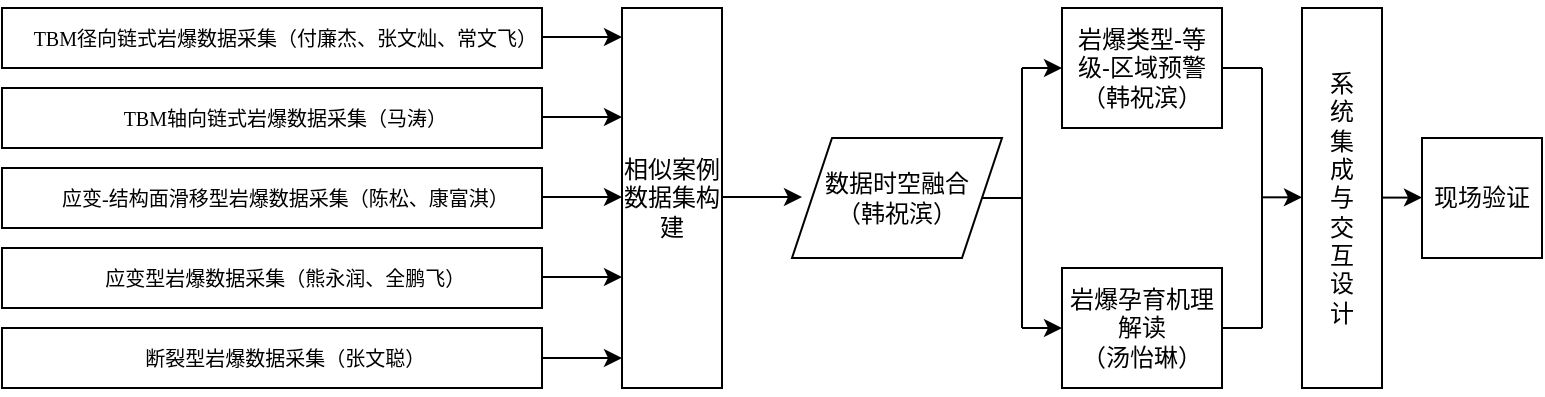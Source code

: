 <mxfile version="28.1.2">
  <diagram name="第 1 页" id="AsR8_wi1bpKjrC80z_sh">
    <mxGraphModel dx="390" dy="268" grid="1" gridSize="10" guides="1" tooltips="1" connect="1" arrows="1" fold="1" page="1" pageScale="1" pageWidth="827" pageHeight="1169" math="0" shadow="0">
      <root>
        <mxCell id="0" />
        <mxCell id="1" parent="0" />
        <mxCell id="B0jpazfzFXSb2_P1Gp61-1" value="相似案例数据集构建" style="rounded=0;whiteSpace=wrap;html=1;" parent="1" vertex="1">
          <mxGeometry x="320" y="240" width="50" height="190" as="geometry" />
        </mxCell>
        <mxCell id="B0jpazfzFXSb2_P1Gp61-2" value="&lt;p style=&quot;margin: 0pt 0pt 0.0pt; text-indent: 10pt; text-align: justify; line-height: 28pt; font-family: &amp;quot;Times New Roman&amp;quot;;&quot; class=&quot;MsoNormal&quot;&gt;&lt;font style=&quot;font-size: 10px;&quot;&gt;&lt;font&gt;&lt;font&gt;&lt;span style=&quot;font-family: 仿宋_GB2312;&quot;&gt;&lt;font face=&quot;Times New Roman&quot;&gt;TBM&lt;/font&gt;&lt;font face=&quot;仿宋_GB2312&quot;&gt;径向链式&lt;/font&gt;&lt;/span&gt;&lt;/font&gt;&lt;span style=&quot;text-indent: 10pt; font-family: 仿宋_GB2312;&quot;&gt;&lt;font face=&quot;仿宋_GB2312&quot;&gt;岩爆&lt;/font&gt;&lt;/span&gt;&lt;span style=&quot;text-indent: 10pt; font-family: 仿宋_GB2312;&quot;&gt;&lt;font face=&quot;仿宋_GB2312&quot;&gt;数据采集（&lt;/font&gt;&lt;/span&gt;&lt;/font&gt;&lt;span style=&quot;font-family: 仿宋_GB2312; text-indent: 10pt;&quot;&gt;付廉杰、张文灿、常文飞）&lt;/span&gt;&lt;/font&gt;&lt;/p&gt;" style="rounded=0;whiteSpace=wrap;html=1;" parent="1" vertex="1">
          <mxGeometry x="10" y="240" width="270" height="30" as="geometry" />
        </mxCell>
        <mxCell id="B0jpazfzFXSb2_P1Gp61-3" value="&lt;p style=&quot;margin: 0pt 0pt 0.0pt; text-indent: 10pt; text-align: justify; line-height: 28pt; font-family: &amp;quot;Times New Roman&amp;quot;;&quot; class=&quot;MsoNormal&quot;&gt;&lt;font style=&quot;font-size: 10px;&quot;&gt;&lt;font&gt;&lt;font&gt;&lt;span style=&quot;font-family: 仿宋_GB2312;&quot;&gt;&lt;font face=&quot;Times New Roman&quot;&gt;TBM轴&lt;/font&gt;&lt;font face=&quot;仿宋_GB2312&quot;&gt;向链式&lt;/font&gt;&lt;/span&gt;&lt;/font&gt;&lt;span style=&quot;text-indent: 10pt; font-family: 仿宋_GB2312;&quot;&gt;&lt;font face=&quot;仿宋_GB2312&quot;&gt;岩爆&lt;/font&gt;&lt;/span&gt;&lt;span style=&quot;text-indent: 10pt; font-family: 仿宋_GB2312;&quot;&gt;&lt;font face=&quot;仿宋_GB2312&quot;&gt;数据采集（马涛&lt;/font&gt;&lt;/span&gt;&lt;/font&gt;&lt;span style=&quot;font-family: 仿宋_GB2312; text-indent: 10pt;&quot;&gt;）&lt;/span&gt;&lt;/font&gt;&lt;/p&gt;" style="rounded=0;whiteSpace=wrap;html=1;" parent="1" vertex="1">
          <mxGeometry x="10" y="280" width="270" height="30" as="geometry" />
        </mxCell>
        <mxCell id="B0jpazfzFXSb2_P1Gp61-4" value="&lt;p style=&quot;margin: 0pt 0pt 0.0pt; text-indent: 10pt; text-align: justify; line-height: 28pt; font-family: &amp;quot;Times New Roman&amp;quot;;&quot; class=&quot;MsoNormal&quot;&gt;&lt;font style=&quot;font-size: 10px;&quot;&gt;&lt;span style=&quot;font-family: 仿宋_GB2312;&quot;&gt;&lt;font face=&quot;仿宋_GB2312&quot;&gt;应变&lt;/font&gt;&lt;font face=&quot;Times New Roman&quot;&gt;-&lt;/font&gt;&lt;font face=&quot;仿宋_GB2312&quot;&gt;结构面滑移型岩爆&lt;/font&gt;&lt;/span&gt;&lt;span style=&quot;font-family: 仿宋_GB2312;&quot;&gt;&lt;font face=&quot;仿宋_GB2312&quot;&gt;数据采集（&lt;/font&gt;&lt;/span&gt;&lt;span style=&quot;font-family: 仿宋_GB2312; text-indent: 10pt;&quot;&gt;陈松、康富淇）&lt;/span&gt;&lt;/font&gt;&lt;/p&gt;" style="rounded=0;whiteSpace=wrap;html=1;" parent="1" vertex="1">
          <mxGeometry x="10" y="320" width="270" height="30" as="geometry" />
        </mxCell>
        <mxCell id="B0jpazfzFXSb2_P1Gp61-5" value="&lt;p style=&quot;margin: 0pt 0pt 0.0pt; text-indent: 10pt; text-align: justify; line-height: 28pt; font-family: &amp;quot;Times New Roman&amp;quot;;&quot; class=&quot;MsoNormal&quot;&gt;&lt;font style=&quot;font-size: 10px;&quot;&gt;&lt;span style=&quot;font-family: 仿宋_GB2312;&quot;&gt;&lt;font face=&quot;仿宋_GB2312&quot;&gt;应变型岩爆&lt;/font&gt;&lt;/span&gt;&lt;span style=&quot;font-family: 仿宋_GB2312;&quot;&gt;&lt;font face=&quot;仿宋_GB2312&quot;&gt;数据采集（&lt;/font&gt;&lt;/span&gt;&lt;span style=&quot;font-family: 仿宋_GB2312; text-indent: 10pt;&quot;&gt;熊永润、全鹏飞）&lt;/span&gt;&lt;/font&gt;&lt;/p&gt;" style="rounded=0;whiteSpace=wrap;html=1;" parent="1" vertex="1">
          <mxGeometry x="10" y="360" width="270" height="30" as="geometry" />
        </mxCell>
        <mxCell id="B0jpazfzFXSb2_P1Gp61-6" value="&lt;p style=&quot;margin: 0pt 0pt 0.0pt; text-indent: 10pt; text-align: justify; line-height: 28pt; font-family: &amp;quot;Times New Roman&amp;quot;;&quot; class=&quot;MsoNormal&quot;&gt;&lt;font style=&quot;font-size: 10px;&quot;&gt;&lt;span style=&quot;font-family: 仿宋_GB2312;&quot;&gt;&lt;font face=&quot;仿宋_GB2312&quot;&gt;断裂型岩爆&lt;/font&gt;&lt;/span&gt;&lt;span style=&quot;font-family: 仿宋_GB2312;&quot;&gt;&lt;font face=&quot;仿宋_GB2312&quot;&gt;数据采集（&lt;/font&gt;&lt;/span&gt;&lt;span style=&quot;font-family: 仿宋_GB2312; text-indent: 10pt;&quot;&gt;张文聪）&lt;/span&gt;&lt;/font&gt;&lt;/p&gt;" style="rounded=0;whiteSpace=wrap;html=1;" parent="1" vertex="1">
          <mxGeometry x="10" y="400" width="270" height="30" as="geometry" />
        </mxCell>
        <mxCell id="B0jpazfzFXSb2_P1Gp61-8" value="" style="endArrow=classic;html=1;rounded=0;exitX=1;exitY=0.5;exitDx=0;exitDy=0;" parent="1" source="B0jpazfzFXSb2_P1Gp61-6" edge="1">
          <mxGeometry width="50" height="50" relative="1" as="geometry">
            <mxPoint x="290" y="420" as="sourcePoint" />
            <mxPoint x="320" y="415" as="targetPoint" />
          </mxGeometry>
        </mxCell>
        <mxCell id="B0jpazfzFXSb2_P1Gp61-9" value="" style="endArrow=classic;html=1;rounded=0;exitX=1;exitY=0.5;exitDx=0;exitDy=0;" parent="1" edge="1">
          <mxGeometry width="50" height="50" relative="1" as="geometry">
            <mxPoint x="280" y="374.5" as="sourcePoint" />
            <mxPoint x="320" y="374.5" as="targetPoint" />
          </mxGeometry>
        </mxCell>
        <mxCell id="B0jpazfzFXSb2_P1Gp61-10" value="" style="endArrow=classic;html=1;rounded=0;exitX=1;exitY=0.5;exitDx=0;exitDy=0;" parent="1" edge="1">
          <mxGeometry width="50" height="50" relative="1" as="geometry">
            <mxPoint x="280" y="334.5" as="sourcePoint" />
            <mxPoint x="320" y="334.5" as="targetPoint" />
          </mxGeometry>
        </mxCell>
        <mxCell id="B0jpazfzFXSb2_P1Gp61-11" value="" style="endArrow=classic;html=1;rounded=0;exitX=1;exitY=0.5;exitDx=0;exitDy=0;" parent="1" edge="1">
          <mxGeometry width="50" height="50" relative="1" as="geometry">
            <mxPoint x="280" y="294.5" as="sourcePoint" />
            <mxPoint x="320" y="294.5" as="targetPoint" />
          </mxGeometry>
        </mxCell>
        <mxCell id="B0jpazfzFXSb2_P1Gp61-12" value="" style="endArrow=classic;html=1;rounded=0;exitX=1;exitY=0.5;exitDx=0;exitDy=0;" parent="1" edge="1">
          <mxGeometry width="50" height="50" relative="1" as="geometry">
            <mxPoint x="280" y="254.5" as="sourcePoint" />
            <mxPoint x="320" y="254.5" as="targetPoint" />
          </mxGeometry>
        </mxCell>
        <mxCell id="e863h8dpBGmLFu_C36_v-1" value="数据时空融合&lt;div&gt;（韩祝滨）&lt;/div&gt;" style="shape=parallelogram;perimeter=parallelogramPerimeter;whiteSpace=wrap;html=1;fixedSize=1;" vertex="1" parent="1">
          <mxGeometry x="405" y="305" width="105" height="60" as="geometry" />
        </mxCell>
        <mxCell id="e863h8dpBGmLFu_C36_v-2" value="" style="endArrow=classic;html=1;rounded=0;exitX=1;exitY=0.5;exitDx=0;exitDy=0;" edge="1" parent="1">
          <mxGeometry width="50" height="50" relative="1" as="geometry">
            <mxPoint x="370" y="334.5" as="sourcePoint" />
            <mxPoint x="410" y="334.5" as="targetPoint" />
          </mxGeometry>
        </mxCell>
        <mxCell id="e863h8dpBGmLFu_C36_v-3" value="岩爆类型-等级-区域预警&lt;div&gt;（韩祝滨）&lt;/div&gt;" style="rounded=0;whiteSpace=wrap;html=1;" vertex="1" parent="1">
          <mxGeometry x="540" y="240" width="80" height="60" as="geometry" />
        </mxCell>
        <mxCell id="e863h8dpBGmLFu_C36_v-4" value="岩爆孕育机理解读&lt;div&gt;（汤怡琳）&lt;/div&gt;" style="rounded=0;whiteSpace=wrap;html=1;" vertex="1" parent="1">
          <mxGeometry x="540" y="370" width="80" height="60" as="geometry" />
        </mxCell>
        <mxCell id="e863h8dpBGmLFu_C36_v-5" value="" style="endArrow=classic;html=1;rounded=0;entryX=0;entryY=0.5;entryDx=0;entryDy=0;" edge="1" parent="1" target="e863h8dpBGmLFu_C36_v-3">
          <mxGeometry width="50" height="50" relative="1" as="geometry">
            <mxPoint x="520" y="270" as="sourcePoint" />
            <mxPoint x="420" y="330" as="targetPoint" />
          </mxGeometry>
        </mxCell>
        <mxCell id="e863h8dpBGmLFu_C36_v-6" value="" style="endArrow=classic;html=1;rounded=0;entryX=0;entryY=0.5;entryDx=0;entryDy=0;" edge="1" parent="1">
          <mxGeometry width="50" height="50" relative="1" as="geometry">
            <mxPoint x="520" y="400" as="sourcePoint" />
            <mxPoint x="540" y="400" as="targetPoint" />
          </mxGeometry>
        </mxCell>
        <mxCell id="e863h8dpBGmLFu_C36_v-7" value="" style="endArrow=none;html=1;rounded=0;" edge="1" parent="1">
          <mxGeometry width="50" height="50" relative="1" as="geometry">
            <mxPoint x="520" y="400" as="sourcePoint" />
            <mxPoint x="520" y="270" as="targetPoint" />
          </mxGeometry>
        </mxCell>
        <mxCell id="e863h8dpBGmLFu_C36_v-8" value="" style="endArrow=none;html=1;rounded=0;exitX=1;exitY=0.5;exitDx=0;exitDy=0;" edge="1" parent="1" source="e863h8dpBGmLFu_C36_v-1">
          <mxGeometry width="50" height="50" relative="1" as="geometry">
            <mxPoint x="380" y="380" as="sourcePoint" />
            <mxPoint x="520" y="335" as="targetPoint" />
          </mxGeometry>
        </mxCell>
        <mxCell id="e863h8dpBGmLFu_C36_v-9" value="系&lt;div&gt;统&lt;/div&gt;&lt;div&gt;集&lt;/div&gt;&lt;div&gt;成&lt;/div&gt;&lt;div&gt;与&lt;/div&gt;&lt;div&gt;交&lt;/div&gt;&lt;div&gt;互&lt;/div&gt;&lt;div&gt;设&lt;/div&gt;&lt;div&gt;计&lt;/div&gt;" style="rounded=0;whiteSpace=wrap;html=1;" vertex="1" parent="1">
          <mxGeometry x="660" y="240" width="40" height="190" as="geometry" />
        </mxCell>
        <mxCell id="e863h8dpBGmLFu_C36_v-17" value="" style="endArrow=none;html=1;rounded=0;" edge="1" parent="1">
          <mxGeometry width="50" height="50" relative="1" as="geometry">
            <mxPoint x="640" y="400" as="sourcePoint" />
            <mxPoint x="640" y="270" as="targetPoint" />
          </mxGeometry>
        </mxCell>
        <mxCell id="e863h8dpBGmLFu_C36_v-20" value="" style="endArrow=none;html=1;rounded=0;entryX=1;entryY=0.5;entryDx=0;entryDy=0;" edge="1" parent="1" target="e863h8dpBGmLFu_C36_v-3">
          <mxGeometry width="50" height="50" relative="1" as="geometry">
            <mxPoint x="640" y="270" as="sourcePoint" />
            <mxPoint x="460" y="330" as="targetPoint" />
          </mxGeometry>
        </mxCell>
        <mxCell id="e863h8dpBGmLFu_C36_v-21" value="" style="endArrow=none;html=1;rounded=0;entryX=1;entryY=0.5;entryDx=0;entryDy=0;" edge="1" parent="1" target="e863h8dpBGmLFu_C36_v-4">
          <mxGeometry width="50" height="50" relative="1" as="geometry">
            <mxPoint x="640" y="400" as="sourcePoint" />
            <mxPoint x="630" y="280" as="targetPoint" />
          </mxGeometry>
        </mxCell>
        <mxCell id="e863h8dpBGmLFu_C36_v-22" value="" style="endArrow=classic;html=1;rounded=0;entryX=0;entryY=0.5;entryDx=0;entryDy=0;" edge="1" parent="1">
          <mxGeometry width="50" height="50" relative="1" as="geometry">
            <mxPoint x="640" y="334.66" as="sourcePoint" />
            <mxPoint x="660" y="334.66" as="targetPoint" />
          </mxGeometry>
        </mxCell>
        <mxCell id="e863h8dpBGmLFu_C36_v-23" value="现场验证" style="rounded=0;whiteSpace=wrap;html=1;" vertex="1" parent="1">
          <mxGeometry x="720" y="305" width="60" height="60" as="geometry" />
        </mxCell>
        <mxCell id="e863h8dpBGmLFu_C36_v-25" value="" style="endArrow=classic;html=1;rounded=0;entryX=0;entryY=0.5;entryDx=0;entryDy=0;" edge="1" parent="1">
          <mxGeometry width="50" height="50" relative="1" as="geometry">
            <mxPoint x="700" y="334.8" as="sourcePoint" />
            <mxPoint x="720" y="334.8" as="targetPoint" />
          </mxGeometry>
        </mxCell>
      </root>
    </mxGraphModel>
  </diagram>
</mxfile>
